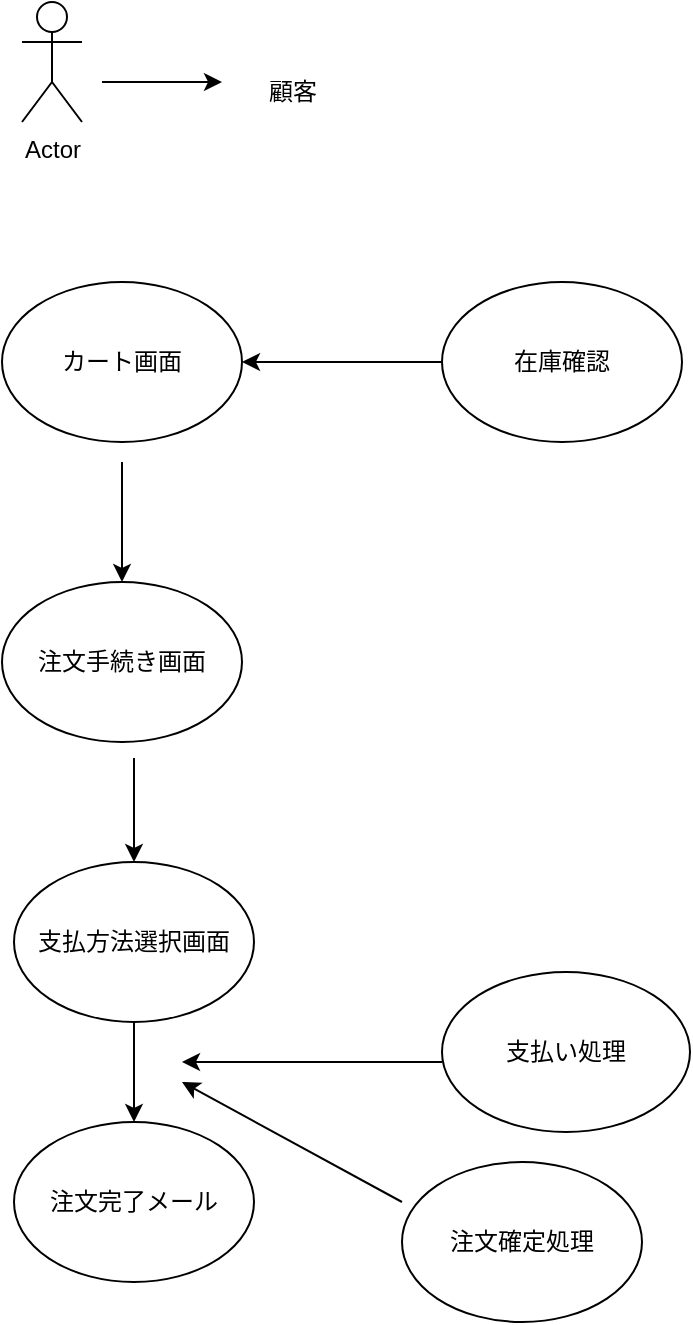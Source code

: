 <mxfile>
    <diagram id="Bcm5Y7ayYbd8VebceWvG" name="ページ1">
        <mxGraphModel dx="694" dy="779" grid="1" gridSize="10" guides="1" tooltips="1" connect="1" arrows="1" fold="1" page="1" pageScale="1" pageWidth="827" pageHeight="1169" math="0" shadow="0">
            <root>
                <mxCell id="0"/>
                <mxCell id="1" parent="0"/>
                <mxCell id="4" value="Actor" style="shape=umlActor;verticalLabelPosition=bottom;verticalAlign=top;html=1;outlineConnect=0;" vertex="1" parent="1">
                    <mxGeometry x="70" y="60" width="30" height="60" as="geometry"/>
                </mxCell>
                <mxCell id="5" value="" style="endArrow=classic;html=1;" edge="1" parent="1">
                    <mxGeometry width="50" height="50" relative="1" as="geometry">
                        <mxPoint x="110" y="100" as="sourcePoint"/>
                        <mxPoint x="170" y="100" as="targetPoint"/>
                    </mxGeometry>
                </mxCell>
                <mxCell id="6" value="顧客" style="text;html=1;align=center;verticalAlign=middle;resizable=0;points=[];autosize=1;strokeColor=none;fillColor=none;" vertex="1" parent="1">
                    <mxGeometry x="180" y="90" width="50" height="30" as="geometry"/>
                </mxCell>
                <mxCell id="7" value="カート画面" style="ellipse;whiteSpace=wrap;html=1;" vertex="1" parent="1">
                    <mxGeometry x="60" y="200" width="120" height="80" as="geometry"/>
                </mxCell>
                <mxCell id="9" value="" style="endArrow=classic;html=1;" edge="1" parent="1" target="10">
                    <mxGeometry width="50" height="50" relative="1" as="geometry">
                        <mxPoint x="120" y="290" as="sourcePoint"/>
                        <mxPoint x="120" y="350" as="targetPoint"/>
                    </mxGeometry>
                </mxCell>
                <mxCell id="10" value="注文手続き画面" style="ellipse;whiteSpace=wrap;html=1;" vertex="1" parent="1">
                    <mxGeometry x="60" y="350" width="120" height="80" as="geometry"/>
                </mxCell>
                <mxCell id="12" value="" style="endArrow=classic;html=1;exitX=0.55;exitY=1.1;exitDx=0;exitDy=0;exitPerimeter=0;" edge="1" parent="1" source="10" target="13">
                    <mxGeometry width="50" height="50" relative="1" as="geometry">
                        <mxPoint x="90" y="530" as="sourcePoint"/>
                        <mxPoint x="126" y="500" as="targetPoint"/>
                    </mxGeometry>
                </mxCell>
                <mxCell id="13" value="支払方法選択画面" style="ellipse;whiteSpace=wrap;html=1;" vertex="1" parent="1">
                    <mxGeometry x="66" y="490" width="120" height="80" as="geometry"/>
                </mxCell>
                <mxCell id="14" value="" style="endArrow=classic;html=1;exitX=0.5;exitY=1;exitDx=0;exitDy=0;" edge="1" parent="1" source="13" target="15">
                    <mxGeometry width="50" height="50" relative="1" as="geometry">
                        <mxPoint x="100" y="635" as="sourcePoint"/>
                        <mxPoint x="120" y="620" as="targetPoint"/>
                    </mxGeometry>
                </mxCell>
                <mxCell id="15" value="注文完了メール" style="ellipse;whiteSpace=wrap;html=1;" vertex="1" parent="1">
                    <mxGeometry x="66" y="620" width="120" height="80" as="geometry"/>
                </mxCell>
                <mxCell id="16" value="" style="endArrow=classic;html=1;entryX=1;entryY=0.5;entryDx=0;entryDy=0;" edge="1" parent="1" target="7">
                    <mxGeometry width="50" height="50" relative="1" as="geometry">
                        <mxPoint x="280" y="240" as="sourcePoint"/>
                        <mxPoint x="260" y="240" as="targetPoint"/>
                    </mxGeometry>
                </mxCell>
                <mxCell id="17" value="在庫確認" style="ellipse;whiteSpace=wrap;html=1;" vertex="1" parent="1">
                    <mxGeometry x="280" y="200" width="120" height="80" as="geometry"/>
                </mxCell>
                <mxCell id="18" value="" style="endArrow=classic;html=1;" edge="1" parent="1">
                    <mxGeometry width="50" height="50" relative="1" as="geometry">
                        <mxPoint x="280" y="590" as="sourcePoint"/>
                        <mxPoint x="150" y="590" as="targetPoint"/>
                    </mxGeometry>
                </mxCell>
                <mxCell id="19" value="支払い処理" style="ellipse;whiteSpace=wrap;html=1;" vertex="1" parent="1">
                    <mxGeometry x="280" y="545" width="124" height="80" as="geometry"/>
                </mxCell>
                <mxCell id="20" value="" style="endArrow=classic;html=1;" edge="1" parent="1">
                    <mxGeometry width="50" height="50" relative="1" as="geometry">
                        <mxPoint x="260" y="660" as="sourcePoint"/>
                        <mxPoint x="150" y="600" as="targetPoint"/>
                    </mxGeometry>
                </mxCell>
                <mxCell id="21" value="注文確定処理" style="ellipse;whiteSpace=wrap;html=1;" vertex="1" parent="1">
                    <mxGeometry x="260" y="640" width="120" height="80" as="geometry"/>
                </mxCell>
            </root>
        </mxGraphModel>
    </diagram>
</mxfile>